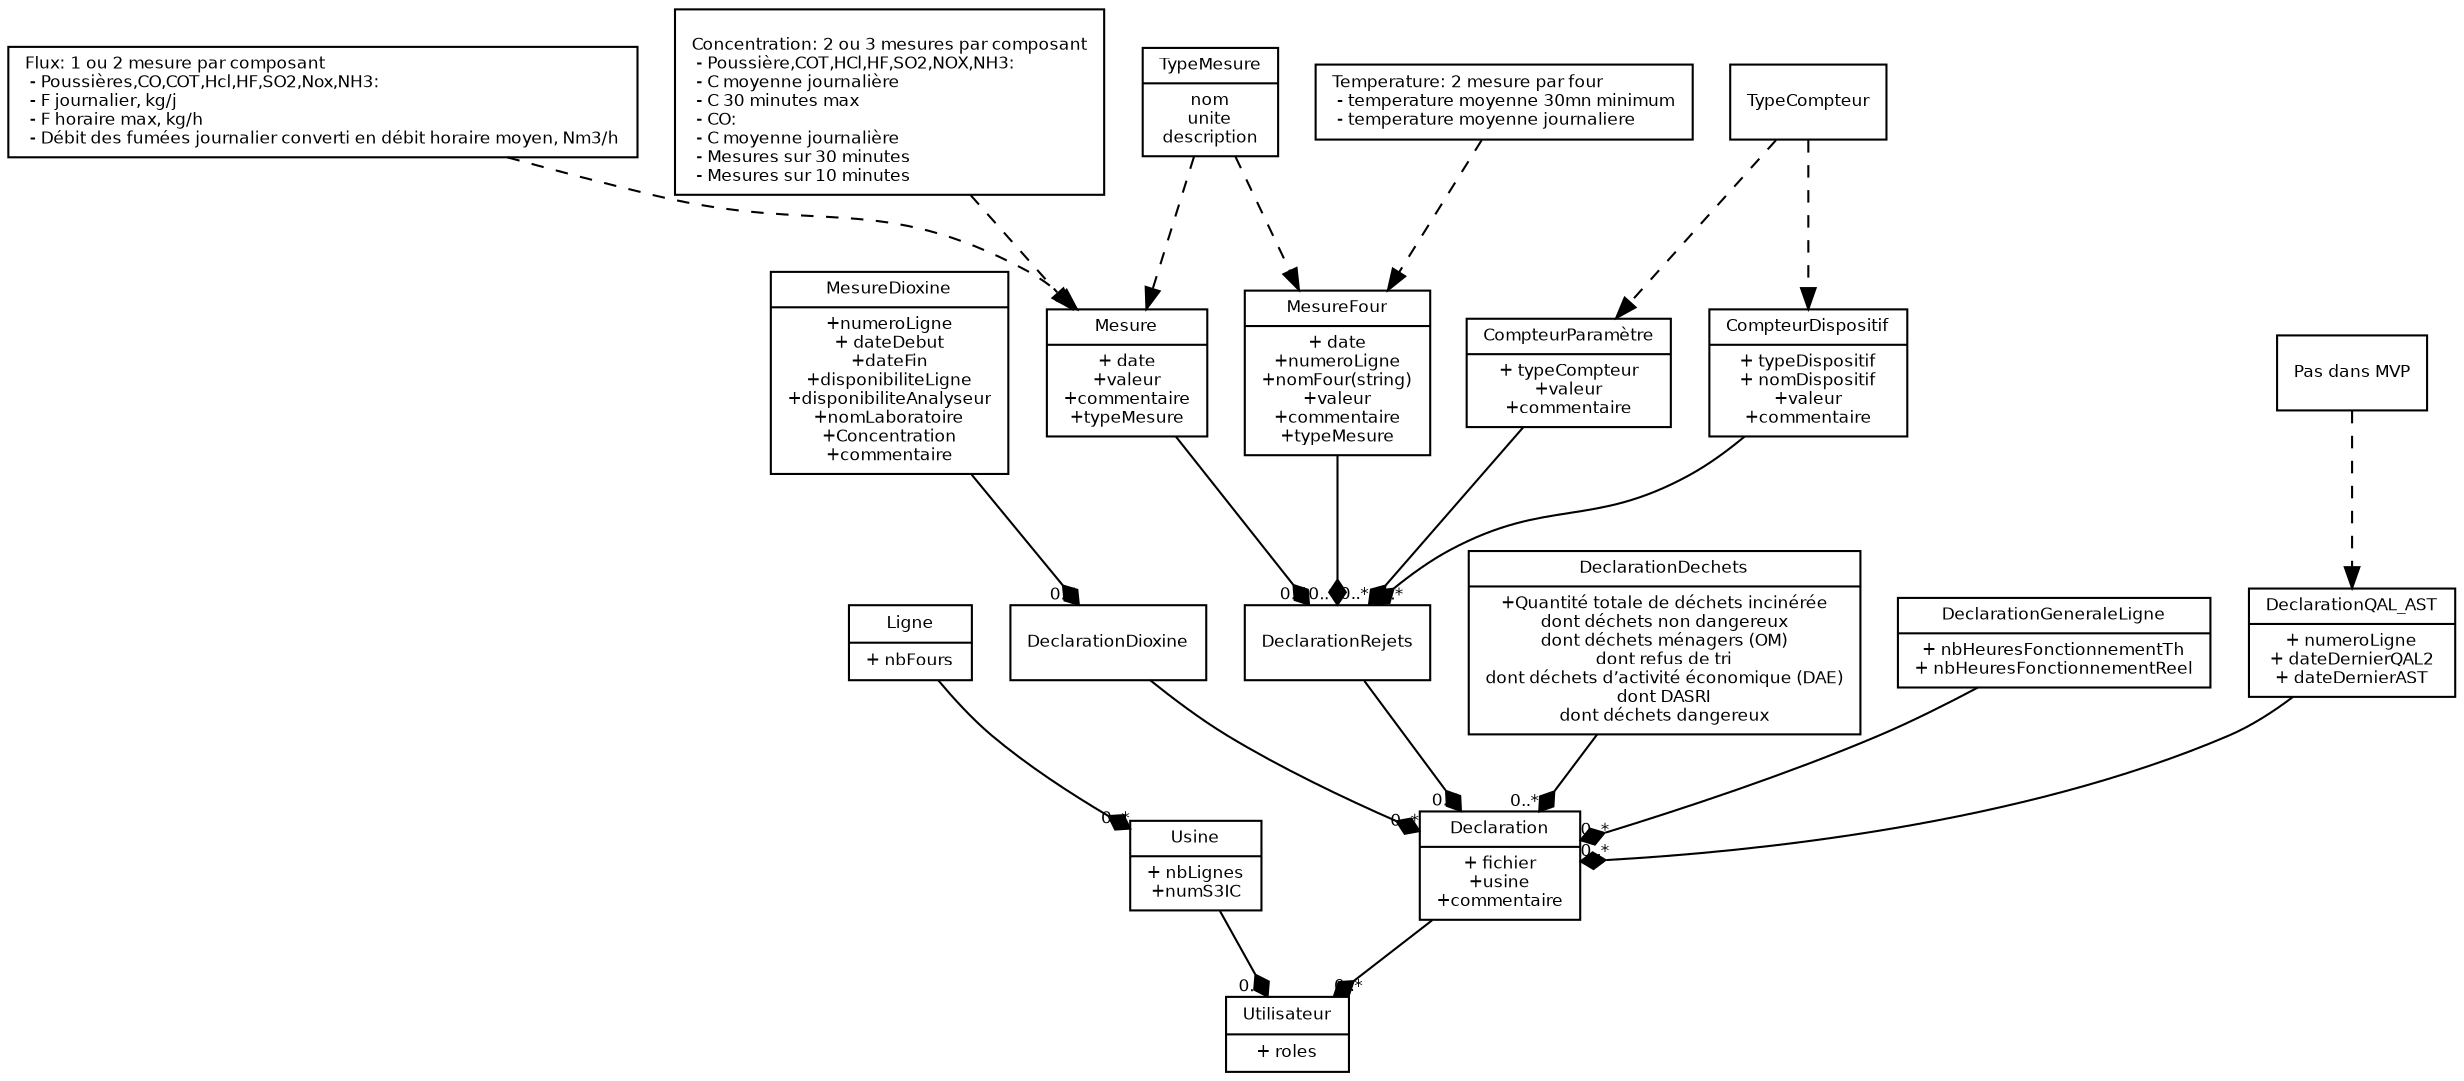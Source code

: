 /* 
Generate png with. Requires graphviz
$ dot -Tpng domain.dot -o domain.png
*/
digraph G {
        fontname = "Bitstream Vera Sans"
        fontsize = 8

        node [
                fontname = "Bitstream Vera Sans"
                fontsize = 8
                shape = "record"
        ]

        edge [
                fontname = "Bitstream Vera Sans"
                fontsize = 8
                style="filled"
        ]

        Utilisateur [label = "{Utilisateur|+ roles}"]
        Usine [label = "{Usine|+ nbLignes\n+numS3IC}"]
        Ligne [label = "{Ligne|+ nbFours}"]
        Declaration [label = "{Declaration|+ fichier\n+usine\n+commentaire}"]
        DeclarationDioxine []
        DeclarationRejets []

        DeclarationDechets [label = "{DeclarationDechets|+Quantité totale de déchets incinérée\ndont déchets non dangereux\ndont déchets ménagers (OM)\ndont refus de tri\ndont déchets d’activité économique (DAE)\ndont DASRI\ndont déchets dangereux
}"]
        DeclarationGeneraleLigne [label = "{DeclarationGeneraleLigne|+ nbHeuresFonctionnementTh\n+ nbHeuresFonctionnementReel}"]
        DeclarationQAL_AST [label = "{DeclarationQAL_AST|+ numeroLigne\n+ dateDernierQAL2\n+ dateDernierAST}"]

        TypeMesure [label = "{TypeMesure|nom\nunite\ndescription}"]
        Mesure [label = "{Mesure|+ date\n+valeur\n+commentaire\n+typeMesure}"]
        MesureFour [label = "{MesureFour|+ date\n+numeroLigne\n+nomFour(string)\n+valeur\n+commentaire\n+typeMesure}"]

        MesureDioxine [label = "{MesureDioxine|+numeroLigne\n+ dateDebut\n+dateFin\n+disponibiliteLigne\n+disponibiliteAnalyseur\n+nomLaboratoire\n+Concentration\n+commentaire\n}"]

        NoteMesureFlux [label="Flux: 1 ou 2 mesure par composant
\l - Poussières,CO,COT,Hcl,HF,SO2,Nox,NH3: 
\l  - F journalier, kg/j
\l  - F horaire max, kg/h
\l - Débit des fumées journalier converti en débit horaire moyen, Nm3/h
\l"]

        NotePasDansMVP [label = "Pas dans MVP"]
        NoteMesureConcentration [label="
\lConcentration: 2 ou 3 mesures par composant
\l - Poussière,COT,HCl,HF,SO2,NOX,NH3: 
\l  - C moyenne journalière
\l  - C 30 minutes max
\l - CO:
\l  - C moyenne journalière
\l  - Mesures sur 30 minutes
\l  - Mesures sur 10 minutes
\l"]

        NoteTemperature [label="Temperature: 2 mesure par four
\l - temperature moyenne 30mn minimum
\l - temperature moyenne journaliere
\l"]

        CompteurParamètre [label = "{CompteurParamètre|+ typeCompteur\n+valeur\n+commentaire}"]
        CompteurDispositif [label = "{CompteurDispositif|+ typeDispositif\n+ nomDispositif\n+valeur\n+commentaire}"]
        TypeCompteur [label = "{TypeCompteur}"]

        edge [
                style = "dashed"
        ]

        NoteMesureFlux -> Mesure
        NoteMesureConcentration -> Mesure
        NoteTemperature -> MesureFour
        NotePasDansMVP -> DeclarationQAL_AST

        TypeMesure -> MesureFour
        TypeMesure -> Mesure
        TypeCompteur -> CompteurDispositif
        TypeCompteur -> CompteurParamètre
        
        edge [
                arrowhead = "diamond"
                headlabel = "0..*"
                style="filled"
        ]

        Ligne ->  Usine -> Utilisateur
        Declaration ->  Utilisateur

        // Declaration générales
        DeclarationGeneraleLigne -> Declaration
        DeclarationDechets -> Declaration
        DeclarationQAL_AST -> Declaration
        
        // Declaration des dioxines
        MesureDioxine -> DeclarationDioxine -> Declaration

        // Declaration des rejets
        DeclarationRejets -> Declaration
        CompteurParamètre -> DeclarationRejets
        CompteurDispositif -> DeclarationRejets
        Mesure -> DeclarationRejets
        MesureFour -> DeclarationRejets
}